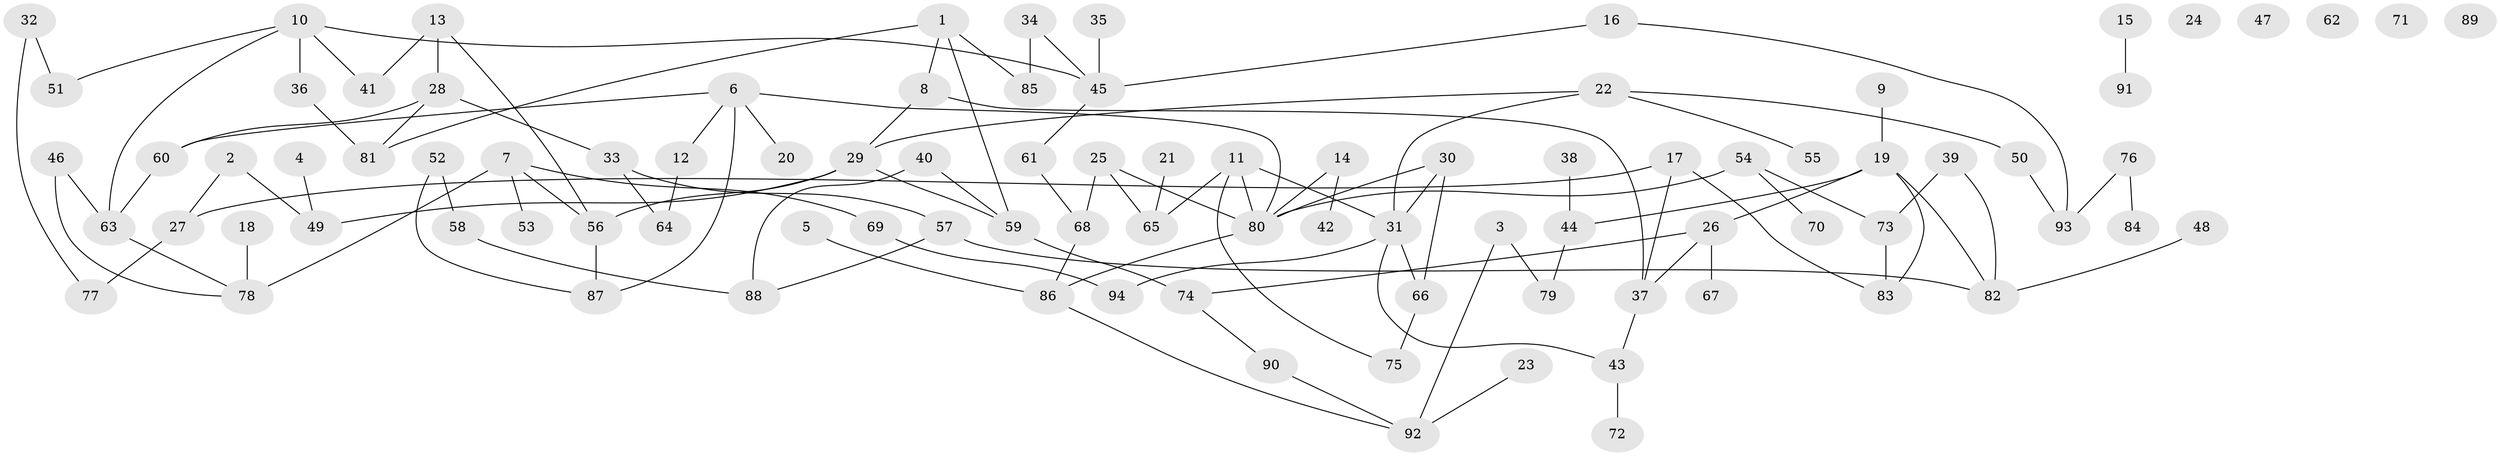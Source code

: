// coarse degree distribution, {1: 0.26153846153846155, 4: 0.09230769230769231, 0: 0.07692307692307693, 5: 0.1076923076923077, 2: 0.2153846153846154, 3: 0.2153846153846154, 7: 0.015384615384615385, 9: 0.015384615384615385}
// Generated by graph-tools (version 1.1) at 2025/42/03/04/25 21:42:52]
// undirected, 94 vertices, 117 edges
graph export_dot {
graph [start="1"]
  node [color=gray90,style=filled];
  1;
  2;
  3;
  4;
  5;
  6;
  7;
  8;
  9;
  10;
  11;
  12;
  13;
  14;
  15;
  16;
  17;
  18;
  19;
  20;
  21;
  22;
  23;
  24;
  25;
  26;
  27;
  28;
  29;
  30;
  31;
  32;
  33;
  34;
  35;
  36;
  37;
  38;
  39;
  40;
  41;
  42;
  43;
  44;
  45;
  46;
  47;
  48;
  49;
  50;
  51;
  52;
  53;
  54;
  55;
  56;
  57;
  58;
  59;
  60;
  61;
  62;
  63;
  64;
  65;
  66;
  67;
  68;
  69;
  70;
  71;
  72;
  73;
  74;
  75;
  76;
  77;
  78;
  79;
  80;
  81;
  82;
  83;
  84;
  85;
  86;
  87;
  88;
  89;
  90;
  91;
  92;
  93;
  94;
  1 -- 8;
  1 -- 59;
  1 -- 81;
  1 -- 85;
  2 -- 27;
  2 -- 49;
  3 -- 79;
  3 -- 92;
  4 -- 49;
  5 -- 86;
  6 -- 12;
  6 -- 20;
  6 -- 60;
  6 -- 80;
  6 -- 87;
  7 -- 53;
  7 -- 56;
  7 -- 69;
  7 -- 78;
  8 -- 29;
  8 -- 37;
  9 -- 19;
  10 -- 36;
  10 -- 41;
  10 -- 45;
  10 -- 51;
  10 -- 63;
  11 -- 31;
  11 -- 65;
  11 -- 75;
  11 -- 80;
  12 -- 64;
  13 -- 28;
  13 -- 41;
  13 -- 56;
  14 -- 42;
  14 -- 80;
  15 -- 91;
  16 -- 45;
  16 -- 93;
  17 -- 27;
  17 -- 37;
  17 -- 83;
  18 -- 78;
  19 -- 26;
  19 -- 44;
  19 -- 82;
  19 -- 83;
  21 -- 65;
  22 -- 29;
  22 -- 31;
  22 -- 50;
  22 -- 55;
  23 -- 92;
  25 -- 65;
  25 -- 68;
  25 -- 80;
  26 -- 37;
  26 -- 67;
  26 -- 74;
  27 -- 77;
  28 -- 33;
  28 -- 60;
  28 -- 81;
  29 -- 49;
  29 -- 56;
  29 -- 59;
  30 -- 31;
  30 -- 66;
  30 -- 80;
  31 -- 43;
  31 -- 66;
  31 -- 94;
  32 -- 51;
  32 -- 77;
  33 -- 57;
  33 -- 64;
  34 -- 45;
  34 -- 85;
  35 -- 45;
  36 -- 81;
  37 -- 43;
  38 -- 44;
  39 -- 73;
  39 -- 82;
  40 -- 59;
  40 -- 88;
  43 -- 72;
  44 -- 79;
  45 -- 61;
  46 -- 63;
  46 -- 78;
  48 -- 82;
  50 -- 93;
  52 -- 58;
  52 -- 87;
  54 -- 70;
  54 -- 73;
  54 -- 80;
  56 -- 87;
  57 -- 82;
  57 -- 88;
  58 -- 88;
  59 -- 74;
  60 -- 63;
  61 -- 68;
  63 -- 78;
  66 -- 75;
  68 -- 86;
  69 -- 94;
  73 -- 83;
  74 -- 90;
  76 -- 84;
  76 -- 93;
  80 -- 86;
  86 -- 92;
  90 -- 92;
}
